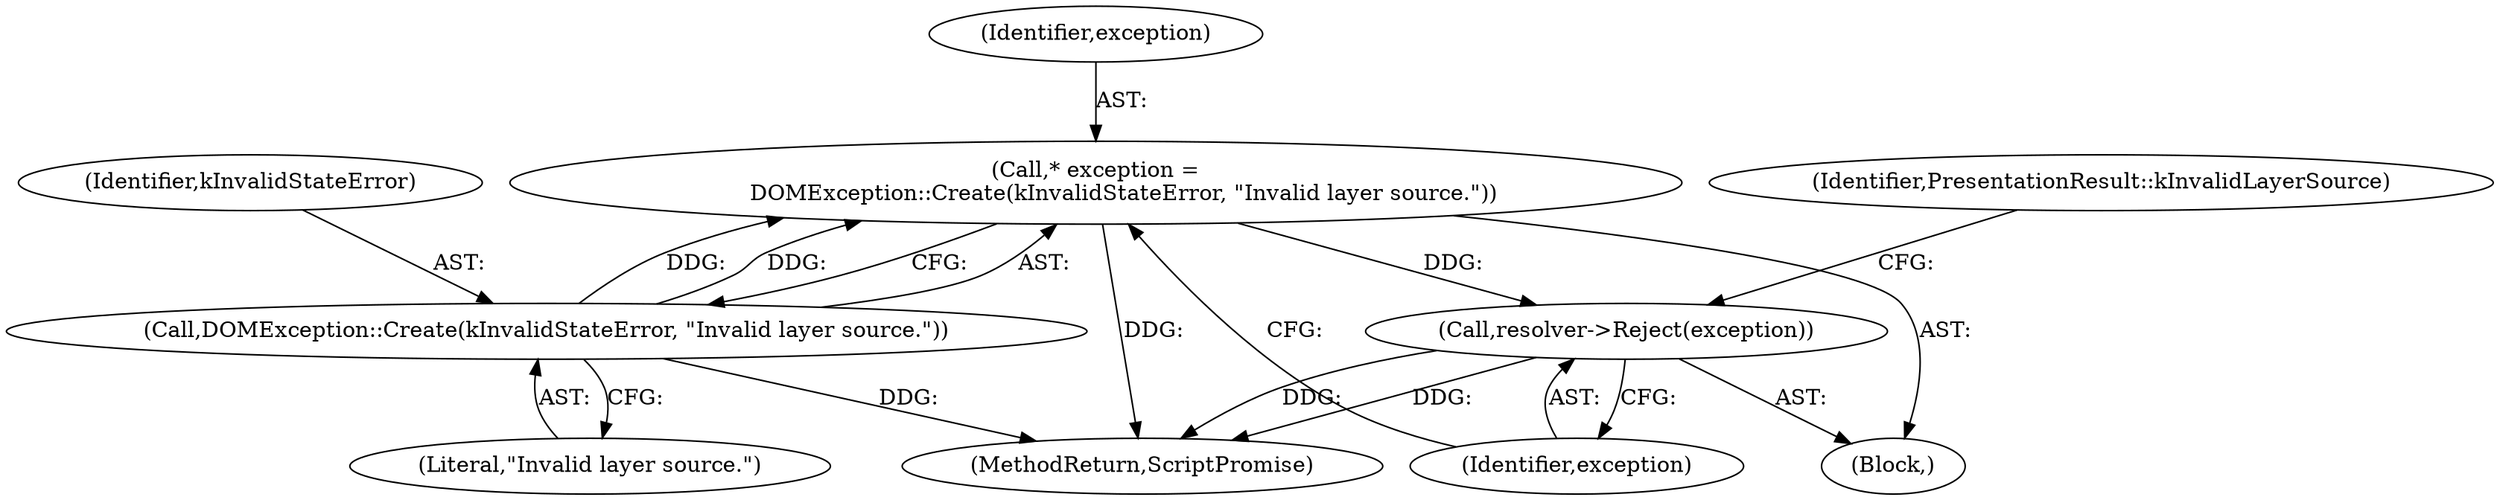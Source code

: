 digraph "0_Chrome_262e77a72493e36e8006aeeba1c7497a42ee5ad9_11@pointer" {
"1000203" [label="(Call,* exception =\n        DOMException::Create(kInvalidStateError, \"Invalid layer source.\"))"];
"1000205" [label="(Call,DOMException::Create(kInvalidStateError, \"Invalid layer source.\"))"];
"1000208" [label="(Call,resolver->Reject(exception))"];
"1000205" [label="(Call,DOMException::Create(kInvalidStateError, \"Invalid layer source.\"))"];
"1000203" [label="(Call,* exception =\n        DOMException::Create(kInvalidStateError, \"Invalid layer source.\"))"];
"1000339" [label="(MethodReturn,ScriptPromise)"];
"1000208" [label="(Call,resolver->Reject(exception))"];
"1000211" [label="(Identifier,PresentationResult::kInvalidLayerSource)"];
"1000204" [label="(Identifier,exception)"];
"1000206" [label="(Identifier,kInvalidStateError)"];
"1000209" [label="(Identifier,exception)"];
"1000207" [label="(Literal,\"Invalid layer source.\")"];
"1000200" [label="(Block,)"];
"1000203" -> "1000200"  [label="AST: "];
"1000203" -> "1000205"  [label="CFG: "];
"1000204" -> "1000203"  [label="AST: "];
"1000205" -> "1000203"  [label="AST: "];
"1000209" -> "1000203"  [label="CFG: "];
"1000203" -> "1000339"  [label="DDG: "];
"1000205" -> "1000203"  [label="DDG: "];
"1000205" -> "1000203"  [label="DDG: "];
"1000203" -> "1000208"  [label="DDG: "];
"1000205" -> "1000207"  [label="CFG: "];
"1000206" -> "1000205"  [label="AST: "];
"1000207" -> "1000205"  [label="AST: "];
"1000205" -> "1000339"  [label="DDG: "];
"1000208" -> "1000200"  [label="AST: "];
"1000208" -> "1000209"  [label="CFG: "];
"1000209" -> "1000208"  [label="AST: "];
"1000211" -> "1000208"  [label="CFG: "];
"1000208" -> "1000339"  [label="DDG: "];
"1000208" -> "1000339"  [label="DDG: "];
}
